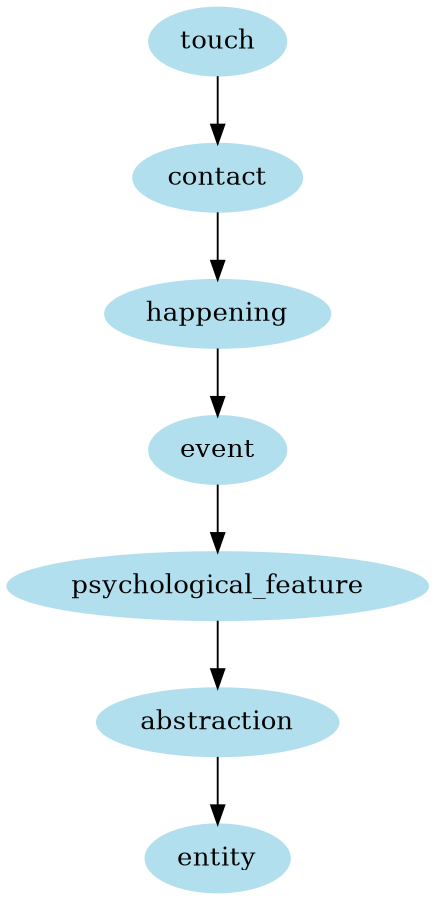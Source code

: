 digraph unix {
	node [color=lightblue2 style=filled]
	size="6,6"
	touch -> contact
	contact -> happening
	happening -> event
	event -> psychological_feature
	psychological_feature -> abstraction
	abstraction -> entity
}
